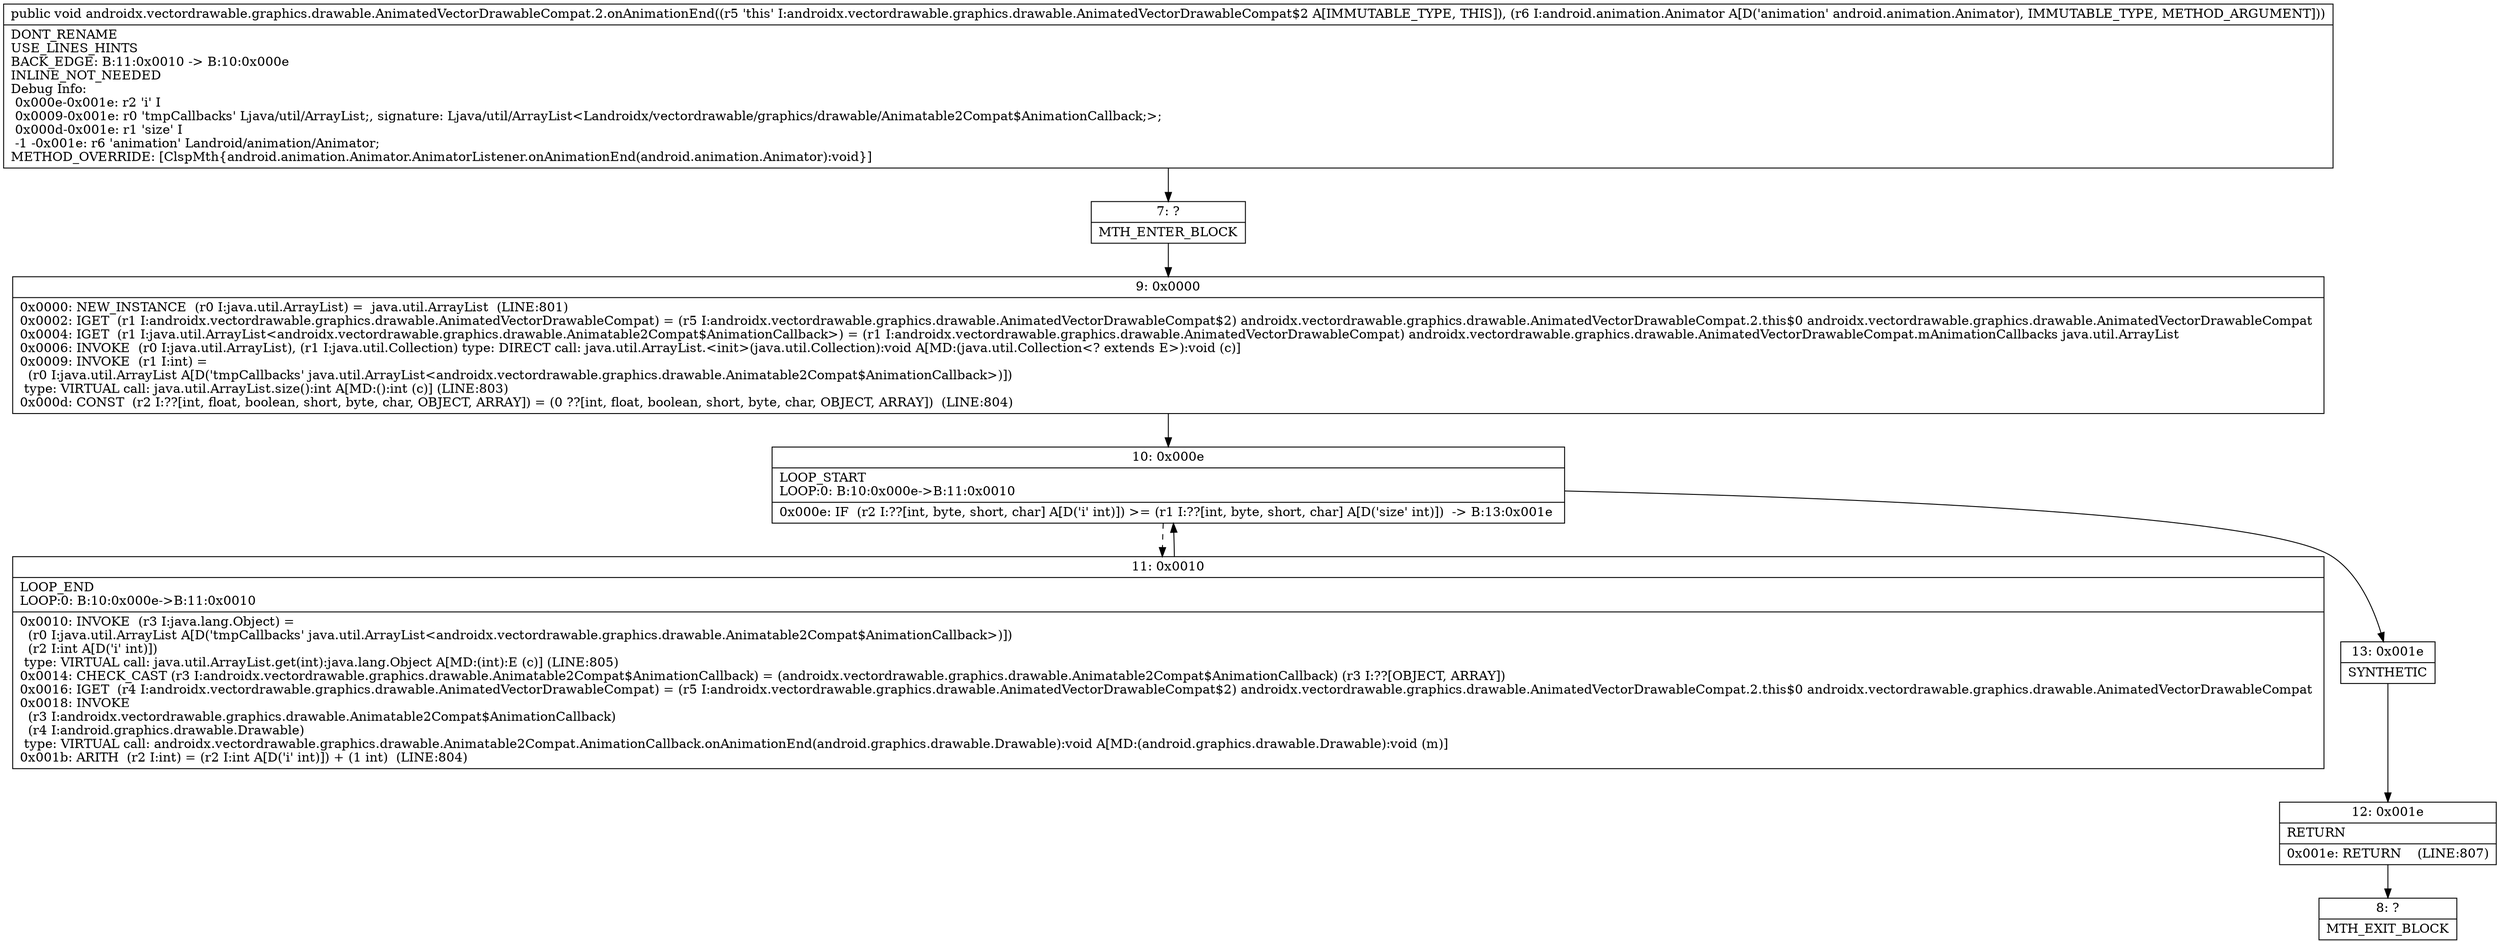 digraph "CFG forandroidx.vectordrawable.graphics.drawable.AnimatedVectorDrawableCompat.2.onAnimationEnd(Landroid\/animation\/Animator;)V" {
Node_7 [shape=record,label="{7\:\ ?|MTH_ENTER_BLOCK\l}"];
Node_9 [shape=record,label="{9\:\ 0x0000|0x0000: NEW_INSTANCE  (r0 I:java.util.ArrayList) =  java.util.ArrayList  (LINE:801)\l0x0002: IGET  (r1 I:androidx.vectordrawable.graphics.drawable.AnimatedVectorDrawableCompat) = (r5 I:androidx.vectordrawable.graphics.drawable.AnimatedVectorDrawableCompat$2) androidx.vectordrawable.graphics.drawable.AnimatedVectorDrawableCompat.2.this$0 androidx.vectordrawable.graphics.drawable.AnimatedVectorDrawableCompat \l0x0004: IGET  (r1 I:java.util.ArrayList\<androidx.vectordrawable.graphics.drawable.Animatable2Compat$AnimationCallback\>) = (r1 I:androidx.vectordrawable.graphics.drawable.AnimatedVectorDrawableCompat) androidx.vectordrawable.graphics.drawable.AnimatedVectorDrawableCompat.mAnimationCallbacks java.util.ArrayList \l0x0006: INVOKE  (r0 I:java.util.ArrayList), (r1 I:java.util.Collection) type: DIRECT call: java.util.ArrayList.\<init\>(java.util.Collection):void A[MD:(java.util.Collection\<? extends E\>):void (c)]\l0x0009: INVOKE  (r1 I:int) = \l  (r0 I:java.util.ArrayList A[D('tmpCallbacks' java.util.ArrayList\<androidx.vectordrawable.graphics.drawable.Animatable2Compat$AnimationCallback\>)])\l type: VIRTUAL call: java.util.ArrayList.size():int A[MD:():int (c)] (LINE:803)\l0x000d: CONST  (r2 I:??[int, float, boolean, short, byte, char, OBJECT, ARRAY]) = (0 ??[int, float, boolean, short, byte, char, OBJECT, ARRAY])  (LINE:804)\l}"];
Node_10 [shape=record,label="{10\:\ 0x000e|LOOP_START\lLOOP:0: B:10:0x000e\-\>B:11:0x0010\l|0x000e: IF  (r2 I:??[int, byte, short, char] A[D('i' int)]) \>= (r1 I:??[int, byte, short, char] A[D('size' int)])  \-\> B:13:0x001e \l}"];
Node_11 [shape=record,label="{11\:\ 0x0010|LOOP_END\lLOOP:0: B:10:0x000e\-\>B:11:0x0010\l|0x0010: INVOKE  (r3 I:java.lang.Object) = \l  (r0 I:java.util.ArrayList A[D('tmpCallbacks' java.util.ArrayList\<androidx.vectordrawable.graphics.drawable.Animatable2Compat$AnimationCallback\>)])\l  (r2 I:int A[D('i' int)])\l type: VIRTUAL call: java.util.ArrayList.get(int):java.lang.Object A[MD:(int):E (c)] (LINE:805)\l0x0014: CHECK_CAST (r3 I:androidx.vectordrawable.graphics.drawable.Animatable2Compat$AnimationCallback) = (androidx.vectordrawable.graphics.drawable.Animatable2Compat$AnimationCallback) (r3 I:??[OBJECT, ARRAY]) \l0x0016: IGET  (r4 I:androidx.vectordrawable.graphics.drawable.AnimatedVectorDrawableCompat) = (r5 I:androidx.vectordrawable.graphics.drawable.AnimatedVectorDrawableCompat$2) androidx.vectordrawable.graphics.drawable.AnimatedVectorDrawableCompat.2.this$0 androidx.vectordrawable.graphics.drawable.AnimatedVectorDrawableCompat \l0x0018: INVOKE  \l  (r3 I:androidx.vectordrawable.graphics.drawable.Animatable2Compat$AnimationCallback)\l  (r4 I:android.graphics.drawable.Drawable)\l type: VIRTUAL call: androidx.vectordrawable.graphics.drawable.Animatable2Compat.AnimationCallback.onAnimationEnd(android.graphics.drawable.Drawable):void A[MD:(android.graphics.drawable.Drawable):void (m)]\l0x001b: ARITH  (r2 I:int) = (r2 I:int A[D('i' int)]) + (1 int)  (LINE:804)\l}"];
Node_13 [shape=record,label="{13\:\ 0x001e|SYNTHETIC\l}"];
Node_12 [shape=record,label="{12\:\ 0x001e|RETURN\l|0x001e: RETURN    (LINE:807)\l}"];
Node_8 [shape=record,label="{8\:\ ?|MTH_EXIT_BLOCK\l}"];
MethodNode[shape=record,label="{public void androidx.vectordrawable.graphics.drawable.AnimatedVectorDrawableCompat.2.onAnimationEnd((r5 'this' I:androidx.vectordrawable.graphics.drawable.AnimatedVectorDrawableCompat$2 A[IMMUTABLE_TYPE, THIS]), (r6 I:android.animation.Animator A[D('animation' android.animation.Animator), IMMUTABLE_TYPE, METHOD_ARGUMENT]))  | DONT_RENAME\lUSE_LINES_HINTS\lBACK_EDGE: B:11:0x0010 \-\> B:10:0x000e\lINLINE_NOT_NEEDED\lDebug Info:\l  0x000e\-0x001e: r2 'i' I\l  0x0009\-0x001e: r0 'tmpCallbacks' Ljava\/util\/ArrayList;, signature: Ljava\/util\/ArrayList\<Landroidx\/vectordrawable\/graphics\/drawable\/Animatable2Compat$AnimationCallback;\>;\l  0x000d\-0x001e: r1 'size' I\l  \-1 \-0x001e: r6 'animation' Landroid\/animation\/Animator;\lMETHOD_OVERRIDE: [ClspMth\{android.animation.Animator.AnimatorListener.onAnimationEnd(android.animation.Animator):void\}]\l}"];
MethodNode -> Node_7;Node_7 -> Node_9;
Node_9 -> Node_10;
Node_10 -> Node_11[style=dashed];
Node_10 -> Node_13;
Node_11 -> Node_10;
Node_13 -> Node_12;
Node_12 -> Node_8;
}

